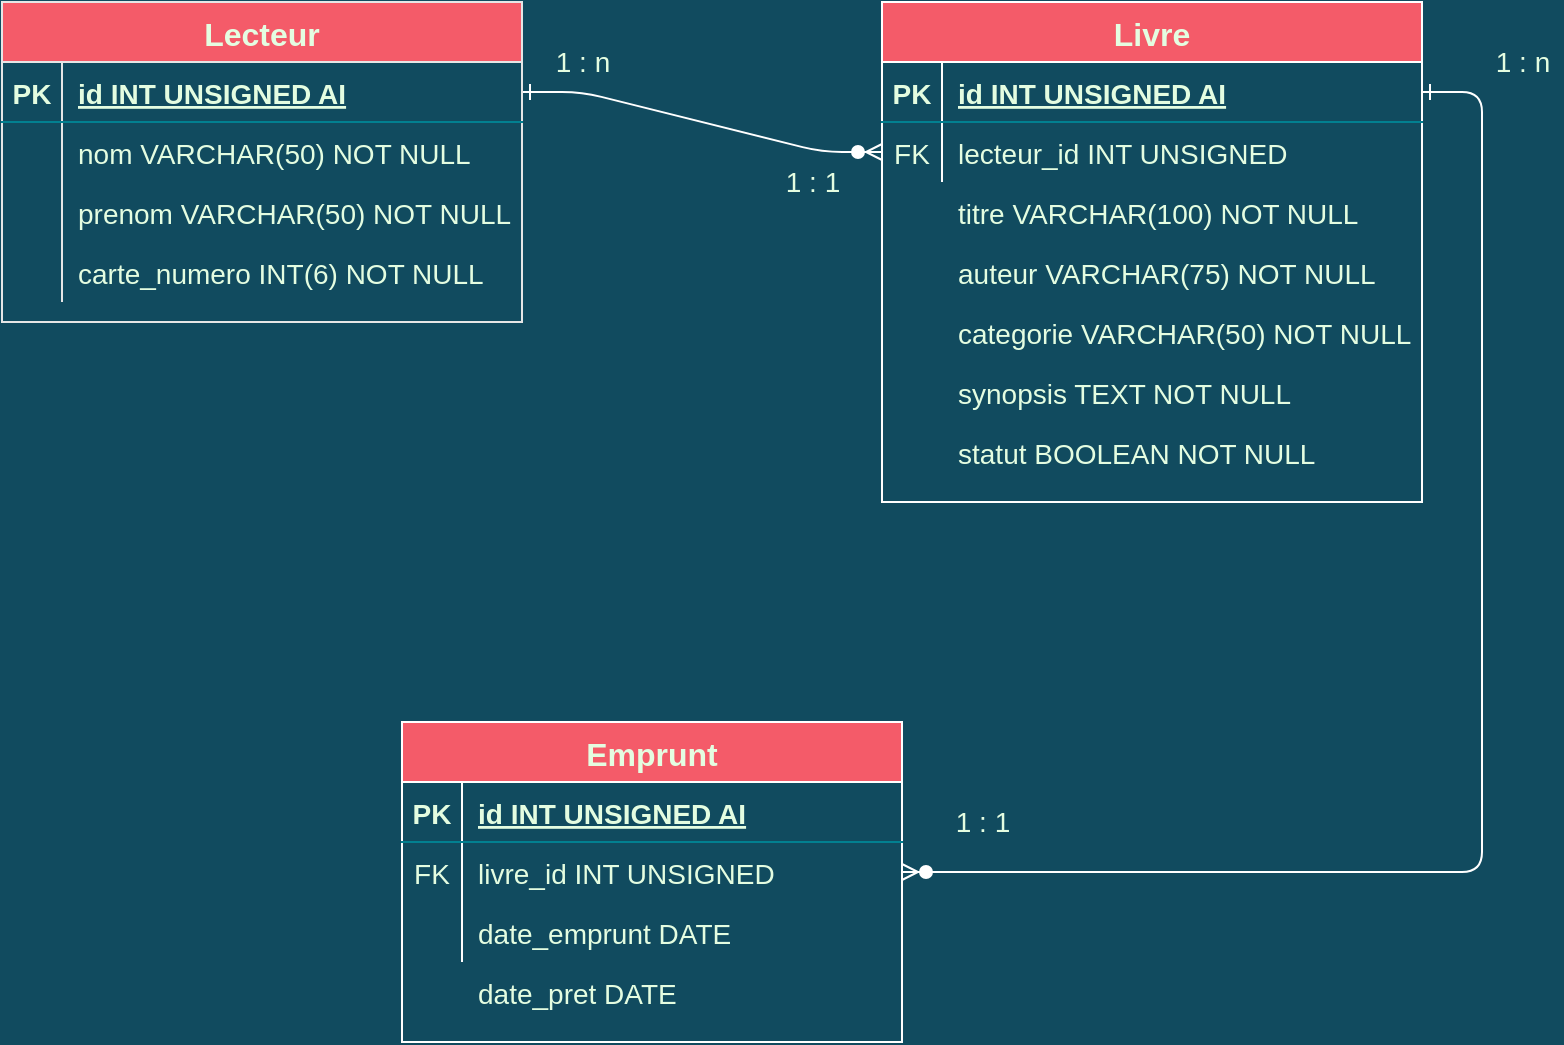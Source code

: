 <mxfile version="14.6.13" type="device"><diagram id="R2lEEEUBdFMjLlhIrx00" name="Page-1"><mxGraphModel dx="1086" dy="806" grid="1" gridSize="10" guides="1" tooltips="1" connect="1" arrows="1" fold="1" page="1" pageScale="1" pageWidth="850" pageHeight="1100" background="#114B5F" math="0" shadow="0" extFonts="Permanent Marker^https://fonts.googleapis.com/css?family=Permanent+Marker"><root><mxCell id="0"/><mxCell id="1" parent="0"/><mxCell id="C-vyLk0tnHw3VtMMgP7b-1" value="" style="edgeStyle=entityRelationEdgeStyle;endArrow=ERzeroToMany;startArrow=ERone;endFill=1;startFill=0;entryX=0;entryY=0.5;entryDx=0;entryDy=0;labelBackgroundColor=#114B5F;fontColor=#E4FDE1;strokeColor=#FFFFFF;" parent="1" source="C-vyLk0tnHw3VtMMgP7b-24" target="H9TyUTxAyHwyR9JwkkxT-37" edge="1"><mxGeometry width="100" height="100" relative="1" as="geometry"><mxPoint x="340" y="720" as="sourcePoint"/><mxPoint x="480" y="310" as="targetPoint"/></mxGeometry></mxCell><mxCell id="C-vyLk0tnHw3VtMMgP7b-12" value="" style="edgeStyle=entityRelationEdgeStyle;endArrow=ERzeroToMany;startArrow=ERone;endFill=1;startFill=0;labelBackgroundColor=#114B5F;fontColor=#E4FDE1;strokeColor=#FFFFFF;" parent="1" source="C-vyLk0tnHw3VtMMgP7b-3" target="C-vyLk0tnHw3VtMMgP7b-17" edge="1"><mxGeometry width="100" height="100" relative="1" as="geometry"><mxPoint x="400" y="180" as="sourcePoint"/><mxPoint x="460" y="205" as="targetPoint"/></mxGeometry></mxCell><mxCell id="C-vyLk0tnHw3VtMMgP7b-2" value="Livre" style="shape=table;startSize=30;container=1;collapsible=1;childLayout=tableLayout;fixedRows=1;rowLines=0;fontStyle=1;align=center;resizeLast=1;fillColor=#F45B69;fontColor=#E4FDE1;fontSize=16;strokeColor=#FFFFFF;" parent="1" vertex="1"><mxGeometry x="480" y="40" width="270" height="250" as="geometry"/></mxCell><mxCell id="C-vyLk0tnHw3VtMMgP7b-3" value="" style="shape=partialRectangle;collapsible=0;dropTarget=0;pointerEvents=0;fillColor=none;points=[[0,0.5],[1,0.5]];portConstraint=eastwest;top=0;left=0;right=0;bottom=1;strokeColor=#028090;fontColor=#E4FDE1;fontSize=14;" parent="C-vyLk0tnHw3VtMMgP7b-2" vertex="1"><mxGeometry y="30" width="270" height="30" as="geometry"/></mxCell><mxCell id="C-vyLk0tnHw3VtMMgP7b-4" value="PK" style="shape=partialRectangle;overflow=hidden;connectable=0;fillColor=none;top=0;left=0;bottom=0;right=0;fontStyle=1;strokeColor=#028090;fontColor=#E4FDE1;fontSize=14;" parent="C-vyLk0tnHw3VtMMgP7b-3" vertex="1"><mxGeometry width="30" height="30" as="geometry"/></mxCell><mxCell id="C-vyLk0tnHw3VtMMgP7b-5" value="id INT UNSIGNED AI" style="shape=partialRectangle;overflow=hidden;connectable=0;fillColor=none;top=0;left=0;bottom=0;right=0;align=left;spacingLeft=6;fontStyle=5;strokeColor=#028090;fontColor=#E4FDE1;fontSize=14;" parent="C-vyLk0tnHw3VtMMgP7b-3" vertex="1"><mxGeometry x="30" width="240" height="30" as="geometry"/></mxCell><mxCell id="H9TyUTxAyHwyR9JwkkxT-37" value="" style="shape=partialRectangle;collapsible=0;dropTarget=0;pointerEvents=0;fillColor=none;top=0;left=0;bottom=0;right=0;points=[[0,0.5],[1,0.5]];portConstraint=eastwest;strokeColor=#028090;fontColor=#E4FDE1;fontSize=14;" parent="C-vyLk0tnHw3VtMMgP7b-2" vertex="1"><mxGeometry y="60" width="270" height="30" as="geometry"/></mxCell><mxCell id="H9TyUTxAyHwyR9JwkkxT-38" value="FK" style="shape=partialRectangle;connectable=0;fillColor=none;top=0;left=0;bottom=0;right=0;fontStyle=0;overflow=hidden;strokeColor=#028090;fontColor=#E4FDE1;fontSize=14;" parent="H9TyUTxAyHwyR9JwkkxT-37" vertex="1"><mxGeometry width="30" height="30" as="geometry"/></mxCell><mxCell id="H9TyUTxAyHwyR9JwkkxT-39" value="lecteur_id INT UNSIGNED" style="shape=partialRectangle;connectable=0;fillColor=none;top=0;left=0;bottom=0;right=0;align=left;spacingLeft=6;fontStyle=0;overflow=hidden;strokeColor=#028090;fontColor=#E4FDE1;fontSize=14;" parent="H9TyUTxAyHwyR9JwkkxT-37" vertex="1"><mxGeometry x="30" width="240" height="30" as="geometry"/></mxCell><mxCell id="C-vyLk0tnHw3VtMMgP7b-13" value="Emprunt" style="shape=table;startSize=30;container=1;collapsible=1;childLayout=tableLayout;fixedRows=1;rowLines=0;fontStyle=1;align=center;resizeLast=1;fillColor=#F45B69;fontColor=#E4FDE1;fontSize=16;strokeColor=#FFFFFF;" parent="1" vertex="1"><mxGeometry x="240" y="400" width="250" height="160" as="geometry"/></mxCell><mxCell id="C-vyLk0tnHw3VtMMgP7b-14" value="" style="shape=partialRectangle;collapsible=0;dropTarget=0;pointerEvents=0;fillColor=none;points=[[0,0.5],[1,0.5]];portConstraint=eastwest;top=0;left=0;right=0;bottom=1;strokeColor=#028090;fontColor=#E4FDE1;fontSize=14;" parent="C-vyLk0tnHw3VtMMgP7b-13" vertex="1"><mxGeometry y="30" width="250" height="30" as="geometry"/></mxCell><mxCell id="C-vyLk0tnHw3VtMMgP7b-15" value="PK" style="shape=partialRectangle;overflow=hidden;connectable=0;fillColor=none;top=0;left=0;bottom=0;right=0;fontStyle=1;strokeColor=#028090;fontColor=#E4FDE1;fontSize=14;" parent="C-vyLk0tnHw3VtMMgP7b-14" vertex="1"><mxGeometry width="30" height="30" as="geometry"/></mxCell><mxCell id="C-vyLk0tnHw3VtMMgP7b-16" value="id INT UNSIGNED AI" style="shape=partialRectangle;overflow=hidden;connectable=0;fillColor=none;top=0;left=0;bottom=0;right=0;align=left;spacingLeft=6;fontStyle=5;strokeColor=#028090;fontColor=#E4FDE1;fontSize=14;" parent="C-vyLk0tnHw3VtMMgP7b-14" vertex="1"><mxGeometry x="30" width="220" height="30" as="geometry"/></mxCell><mxCell id="C-vyLk0tnHw3VtMMgP7b-17" value="" style="shape=partialRectangle;collapsible=0;dropTarget=0;pointerEvents=0;fillColor=none;points=[[0,0.5],[1,0.5]];portConstraint=eastwest;top=0;left=0;right=0;bottom=0;strokeColor=#028090;fontColor=#E4FDE1;fontSize=14;" parent="C-vyLk0tnHw3VtMMgP7b-13" vertex="1"><mxGeometry y="60" width="250" height="30" as="geometry"/></mxCell><mxCell id="C-vyLk0tnHw3VtMMgP7b-18" value="FK" style="shape=partialRectangle;overflow=hidden;connectable=0;fillColor=none;top=0;left=0;bottom=0;right=0;strokeColor=#028090;fontColor=#E4FDE1;fontSize=14;" parent="C-vyLk0tnHw3VtMMgP7b-17" vertex="1"><mxGeometry width="30" height="30" as="geometry"/></mxCell><mxCell id="C-vyLk0tnHw3VtMMgP7b-19" value="livre_id INT UNSIGNED " style="shape=partialRectangle;overflow=hidden;connectable=0;fillColor=none;top=0;left=0;bottom=0;right=0;align=left;spacingLeft=6;strokeColor=#028090;fontColor=#E4FDE1;fontSize=14;" parent="C-vyLk0tnHw3VtMMgP7b-17" vertex="1"><mxGeometry x="30" width="220" height="30" as="geometry"/></mxCell><mxCell id="C-vyLk0tnHw3VtMMgP7b-20" value="" style="shape=partialRectangle;collapsible=0;dropTarget=0;pointerEvents=0;fillColor=none;points=[[0,0.5],[1,0.5]];portConstraint=eastwest;top=0;left=0;right=0;bottom=0;strokeColor=#028090;fontColor=#E4FDE1;" parent="C-vyLk0tnHw3VtMMgP7b-13" vertex="1"><mxGeometry y="90" width="250" height="30" as="geometry"/></mxCell><mxCell id="C-vyLk0tnHw3VtMMgP7b-21" value="" style="shape=partialRectangle;overflow=hidden;connectable=0;fillColor=none;top=0;left=0;bottom=0;right=0;strokeColor=#028090;fontColor=#E4FDE1;" parent="C-vyLk0tnHw3VtMMgP7b-20" vertex="1"><mxGeometry width="30" height="30" as="geometry"/></mxCell><mxCell id="C-vyLk0tnHw3VtMMgP7b-22" value="" style="shape=partialRectangle;overflow=hidden;connectable=0;fillColor=none;top=0;left=0;bottom=0;right=0;align=left;spacingLeft=6;strokeColor=#028090;fontColor=#E4FDE1;fontSize=14;" parent="C-vyLk0tnHw3VtMMgP7b-20" vertex="1"><mxGeometry x="30" width="220" height="30" as="geometry"/></mxCell><mxCell id="C-vyLk0tnHw3VtMMgP7b-23" value="Lecteur" style="shape=table;startSize=30;container=1;collapsible=1;childLayout=tableLayout;fixedRows=1;rowLines=0;fontStyle=1;align=center;resizeLast=1;fillColor=#F45B69;fontColor=#E4FDE1;fontSize=16;strokeColor=#E6E6E6;" parent="1" vertex="1"><mxGeometry x="40" y="40" width="260" height="160" as="geometry"/></mxCell><mxCell id="C-vyLk0tnHw3VtMMgP7b-24" value="" style="shape=partialRectangle;collapsible=0;dropTarget=0;pointerEvents=0;fillColor=none;points=[[0,0.5],[1,0.5]];portConstraint=eastwest;top=0;left=0;right=0;bottom=1;strokeColor=#028090;fontColor=#E4FDE1;fontSize=14;" parent="C-vyLk0tnHw3VtMMgP7b-23" vertex="1"><mxGeometry y="30" width="260" height="30" as="geometry"/></mxCell><mxCell id="C-vyLk0tnHw3VtMMgP7b-25" value="PK" style="shape=partialRectangle;overflow=hidden;connectable=0;fillColor=none;top=0;left=0;bottom=0;right=0;fontStyle=1;strokeColor=#028090;fontColor=#E4FDE1;fontSize=14;" parent="C-vyLk0tnHw3VtMMgP7b-24" vertex="1"><mxGeometry width="30" height="30" as="geometry"/></mxCell><mxCell id="C-vyLk0tnHw3VtMMgP7b-26" value="id INT UNSIGNED AI" style="shape=partialRectangle;overflow=hidden;connectable=0;fillColor=none;top=0;left=0;bottom=0;right=0;align=left;spacingLeft=6;fontStyle=5;strokeColor=#028090;fontColor=#E4FDE1;fontSize=14;" parent="C-vyLk0tnHw3VtMMgP7b-24" vertex="1"><mxGeometry x="30" width="230" height="30" as="geometry"/></mxCell><mxCell id="C-vyLk0tnHw3VtMMgP7b-27" value="" style="shape=partialRectangle;collapsible=0;dropTarget=0;pointerEvents=0;fillColor=none;points=[[0,0.5],[1,0.5]];portConstraint=eastwest;top=0;left=0;right=0;bottom=0;strokeColor=#028090;fontColor=#E4FDE1;" parent="C-vyLk0tnHw3VtMMgP7b-23" vertex="1"><mxGeometry y="60" width="260" height="30" as="geometry"/></mxCell><mxCell id="C-vyLk0tnHw3VtMMgP7b-28" value="" style="shape=partialRectangle;overflow=hidden;connectable=0;fillColor=none;top=0;left=0;bottom=0;right=0;strokeColor=#028090;fontColor=#E4FDE1;" parent="C-vyLk0tnHw3VtMMgP7b-27" vertex="1"><mxGeometry width="30" height="30" as="geometry"/></mxCell><mxCell id="C-vyLk0tnHw3VtMMgP7b-29" value="nom VARCHAR(50) NOT NULL" style="shape=partialRectangle;overflow=hidden;connectable=0;fillColor=none;top=0;left=0;bottom=0;right=0;align=left;spacingLeft=6;strokeColor=#028090;fontColor=#E4FDE1;fontSize=14;" parent="C-vyLk0tnHw3VtMMgP7b-27" vertex="1"><mxGeometry x="30" width="230" height="30" as="geometry"/></mxCell><mxCell id="H9TyUTxAyHwyR9JwkkxT-8" value="" style="shape=partialRectangle;collapsible=0;dropTarget=0;pointerEvents=0;fillColor=none;top=0;left=0;bottom=0;right=0;points=[[0,0.5],[1,0.5]];portConstraint=eastwest;strokeColor=#028090;fontColor=#E4FDE1;" parent="C-vyLk0tnHw3VtMMgP7b-23" vertex="1"><mxGeometry y="90" width="260" height="30" as="geometry"/></mxCell><mxCell id="H9TyUTxAyHwyR9JwkkxT-9" value="" style="shape=partialRectangle;connectable=0;fillColor=none;top=0;left=0;bottom=0;right=0;editable=1;overflow=hidden;strokeColor=#028090;fontColor=#E4FDE1;" parent="H9TyUTxAyHwyR9JwkkxT-8" vertex="1"><mxGeometry width="30" height="30" as="geometry"/></mxCell><mxCell id="H9TyUTxAyHwyR9JwkkxT-10" value="prenom VARCHAR(50) NOT NULL" style="shape=partialRectangle;connectable=0;fillColor=none;top=0;left=0;bottom=0;right=0;align=left;spacingLeft=6;overflow=hidden;strokeColor=#028090;fontColor=#E4FDE1;fontSize=14;" parent="H9TyUTxAyHwyR9JwkkxT-8" vertex="1"><mxGeometry x="30" width="230" height="30" as="geometry"/></mxCell><mxCell id="H9TyUTxAyHwyR9JwkkxT-11" value="" style="shape=partialRectangle;collapsible=0;dropTarget=0;pointerEvents=0;fillColor=none;top=0;left=0;bottom=0;right=0;points=[[0,0.5],[1,0.5]];portConstraint=eastwest;strokeColor=#028090;fontColor=#E4FDE1;" parent="C-vyLk0tnHw3VtMMgP7b-23" vertex="1"><mxGeometry y="120" width="260" height="30" as="geometry"/></mxCell><mxCell id="H9TyUTxAyHwyR9JwkkxT-12" value="" style="shape=partialRectangle;connectable=0;fillColor=none;top=0;left=0;bottom=0;right=0;editable=1;overflow=hidden;strokeColor=#028090;fontColor=#E4FDE1;" parent="H9TyUTxAyHwyR9JwkkxT-11" vertex="1"><mxGeometry width="30" height="30" as="geometry"/></mxCell><mxCell id="H9TyUTxAyHwyR9JwkkxT-13" value="carte_numero INT(6) NOT NULL" style="shape=partialRectangle;connectable=0;fillColor=none;top=0;left=0;bottom=0;right=0;align=left;spacingLeft=6;overflow=hidden;strokeColor=#028090;fontColor=#E4FDE1;fontSize=14;" parent="H9TyUTxAyHwyR9JwkkxT-11" vertex="1"><mxGeometry x="30" width="230" height="30" as="geometry"/></mxCell><mxCell id="H9TyUTxAyHwyR9JwkkxT-21" value="categorie VARCHAR(50) NOT NULL" style="shape=partialRectangle;connectable=0;fillColor=none;top=0;left=0;bottom=0;right=0;align=left;spacingLeft=6;overflow=hidden;strokeColor=#028090;fontColor=#E4FDE1;fontSize=14;" parent="1" vertex="1"><mxGeometry x="510" y="190" width="240" height="30" as="geometry"/></mxCell><mxCell id="H9TyUTxAyHwyR9JwkkxT-22" value="synopsis TEXT NOT NULL" style="shape=partialRectangle;connectable=0;fillColor=none;top=0;left=0;bottom=0;right=0;align=left;spacingLeft=6;overflow=hidden;strokeColor=#028090;fontColor=#E4FDE1;fontSize=14;" parent="1" vertex="1"><mxGeometry x="510" y="220" width="240" height="30" as="geometry"/></mxCell><mxCell id="H9TyUTxAyHwyR9JwkkxT-23" value="titre VARCHAR(100) NOT NULL" style="shape=partialRectangle;connectable=0;fillColor=none;top=0;left=0;bottom=0;right=0;align=left;spacingLeft=6;overflow=hidden;strokeColor=#028090;fontColor=#E4FDE1;fontSize=14;" parent="1" vertex="1"><mxGeometry x="510" y="130" width="240" height="30" as="geometry"/></mxCell><mxCell id="H9TyUTxAyHwyR9JwkkxT-24" value="auteur VARCHAR(75) NOT NULL" style="shape=partialRectangle;connectable=0;fillColor=none;top=0;left=0;bottom=0;right=0;align=left;spacingLeft=6;overflow=hidden;strokeColor=#028090;fontColor=#E4FDE1;fontSize=14;" parent="1" vertex="1"><mxGeometry x="510" y="160" width="240" height="30" as="geometry"/></mxCell><mxCell id="H9TyUTxAyHwyR9JwkkxT-34" value="statut BOOLEAN NOT NULL" style="shape=partialRectangle;connectable=0;fillColor=none;top=0;left=0;bottom=0;right=0;align=left;spacingLeft=6;overflow=hidden;strokeColor=#028090;fontColor=#E4FDE1;fontSize=14;" parent="1" vertex="1"><mxGeometry x="510" y="250" width="240" height="30" as="geometry"/></mxCell><mxCell id="H9TyUTxAyHwyR9JwkkxT-35" value="date_pret DATE" style="shape=partialRectangle;connectable=0;fillColor=none;top=0;left=0;bottom=0;right=0;align=left;spacingLeft=6;overflow=hidden;strokeColor=#028090;fontColor=#E4FDE1;fontSize=14;" parent="1" vertex="1"><mxGeometry x="270" y="520" width="240" height="30" as="geometry"/></mxCell><mxCell id="H9TyUTxAyHwyR9JwkkxT-41" value="1 : 1" style="text;html=1;align=center;verticalAlign=middle;resizable=0;points=[];autosize=1;strokeColor=none;fontColor=#E4FDE1;fontSize=14;" parent="1" vertex="1"><mxGeometry x="425" y="120" width="40" height="20" as="geometry"/></mxCell><mxCell id="H9TyUTxAyHwyR9JwkkxT-42" value="1 : n" style="text;html=1;align=center;verticalAlign=middle;resizable=0;points=[];autosize=1;strokeColor=none;fontColor=#E4FDE1;fontSize=14;" parent="1" vertex="1"><mxGeometry x="310" y="60" width="40" height="20" as="geometry"/></mxCell><mxCell id="H9TyUTxAyHwyR9JwkkxT-45" value="1 : 1" style="text;html=1;align=center;verticalAlign=middle;resizable=0;points=[];autosize=1;strokeColor=none;fontSize=14;fontColor=#E4FDE1;" parent="1" vertex="1"><mxGeometry x="510" y="440" width="40" height="20" as="geometry"/></mxCell><mxCell id="H9TyUTxAyHwyR9JwkkxT-46" value="1 : n" style="text;html=1;align=center;verticalAlign=middle;resizable=0;points=[];autosize=1;strokeColor=none;fontSize=14;fontColor=#E4FDE1;" parent="1" vertex="1"><mxGeometry x="780" y="60" width="40" height="20" as="geometry"/></mxCell><mxCell id="cF2F2vhnDBKYuvFFkRjj-1" value="date_emprunt DATE" style="shape=partialRectangle;connectable=0;fillColor=none;top=0;left=0;bottom=0;right=0;align=left;spacingLeft=6;overflow=hidden;strokeColor=#028090;fontColor=#E4FDE1;fontSize=14;" parent="1" vertex="1"><mxGeometry x="270" y="490" width="240" height="30" as="geometry"/></mxCell></root></mxGraphModel></diagram></mxfile>